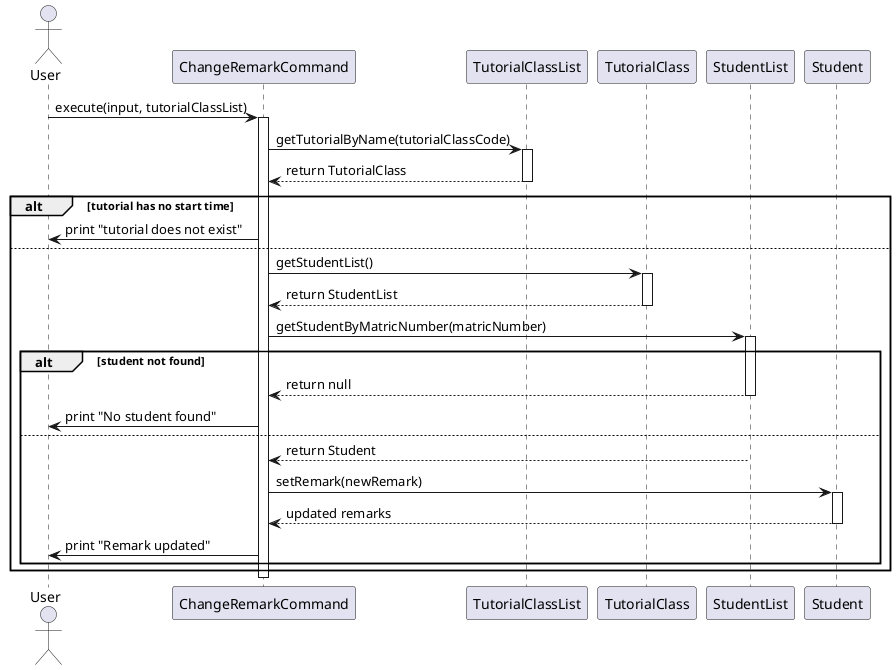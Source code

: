 @startuml
actor User

participant "ChangeRemarkCommand" as CRC
participant "TutorialClassList" as TCL
participant "TutorialClass" as TC
participant "StudentList" as SL
participant "Student" as S

User -> CRC: execute(input, tutorialClassList)
activate CRC


CRC -> TCL: getTutorialByName(tutorialClassCode)
activate TCL
TCL --> CRC: return TutorialClass
deactivate TCL

alt tutorial has no start time
    CRC -> User: print "tutorial does not exist"
else
    CRC -> TC: getStudentList()
    activate TC
    TC --> CRC: return StudentList
    deactivate TC

    CRC -> SL: getStudentByMatricNumber(matricNumber)
    activate SL
    alt student not found
        SL --> CRC: return null
        deactivate SL
        CRC -> User: print "No student found"
    else
        SL --> CRC: return Student
        deactivate SL

        CRC -> S: setRemark(newRemark)
        activate S
        S --> CRC: updated remarks
        deactivate S

        CRC -> User: print "Remark updated"
    end
    end

deactivate CRC
@enduml